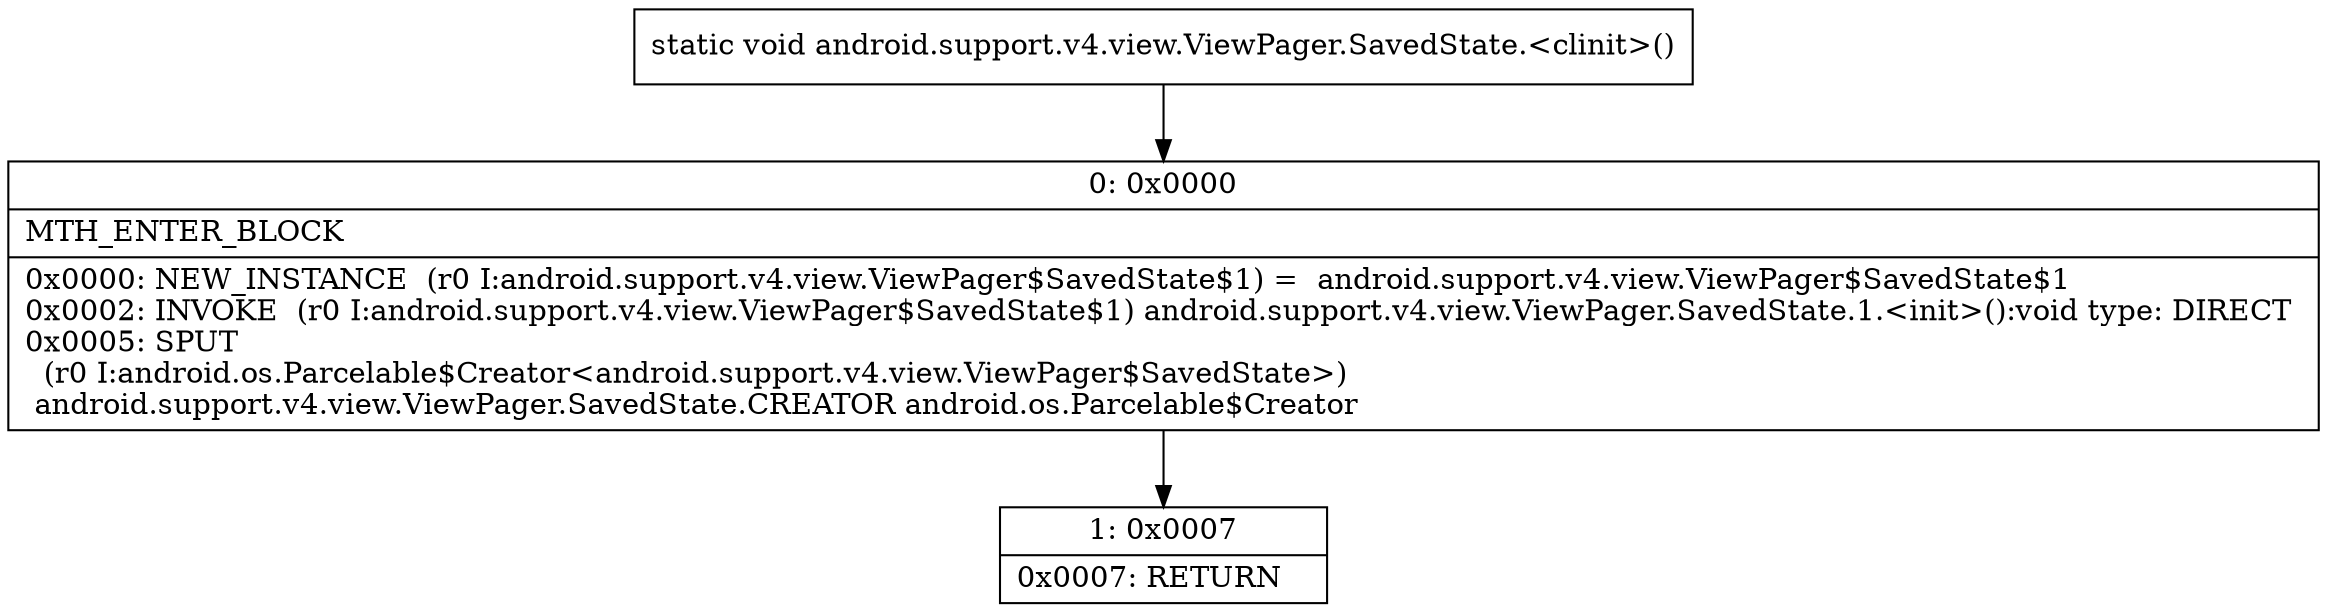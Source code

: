 digraph "CFG forandroid.support.v4.view.ViewPager.SavedState.\<clinit\>()V" {
Node_0 [shape=record,label="{0\:\ 0x0000|MTH_ENTER_BLOCK\l|0x0000: NEW_INSTANCE  (r0 I:android.support.v4.view.ViewPager$SavedState$1) =  android.support.v4.view.ViewPager$SavedState$1 \l0x0002: INVOKE  (r0 I:android.support.v4.view.ViewPager$SavedState$1) android.support.v4.view.ViewPager.SavedState.1.\<init\>():void type: DIRECT \l0x0005: SPUT  \l  (r0 I:android.os.Parcelable$Creator\<android.support.v4.view.ViewPager$SavedState\>)\l android.support.v4.view.ViewPager.SavedState.CREATOR android.os.Parcelable$Creator \l}"];
Node_1 [shape=record,label="{1\:\ 0x0007|0x0007: RETURN   \l}"];
MethodNode[shape=record,label="{static void android.support.v4.view.ViewPager.SavedState.\<clinit\>() }"];
MethodNode -> Node_0;
Node_0 -> Node_1;
}

